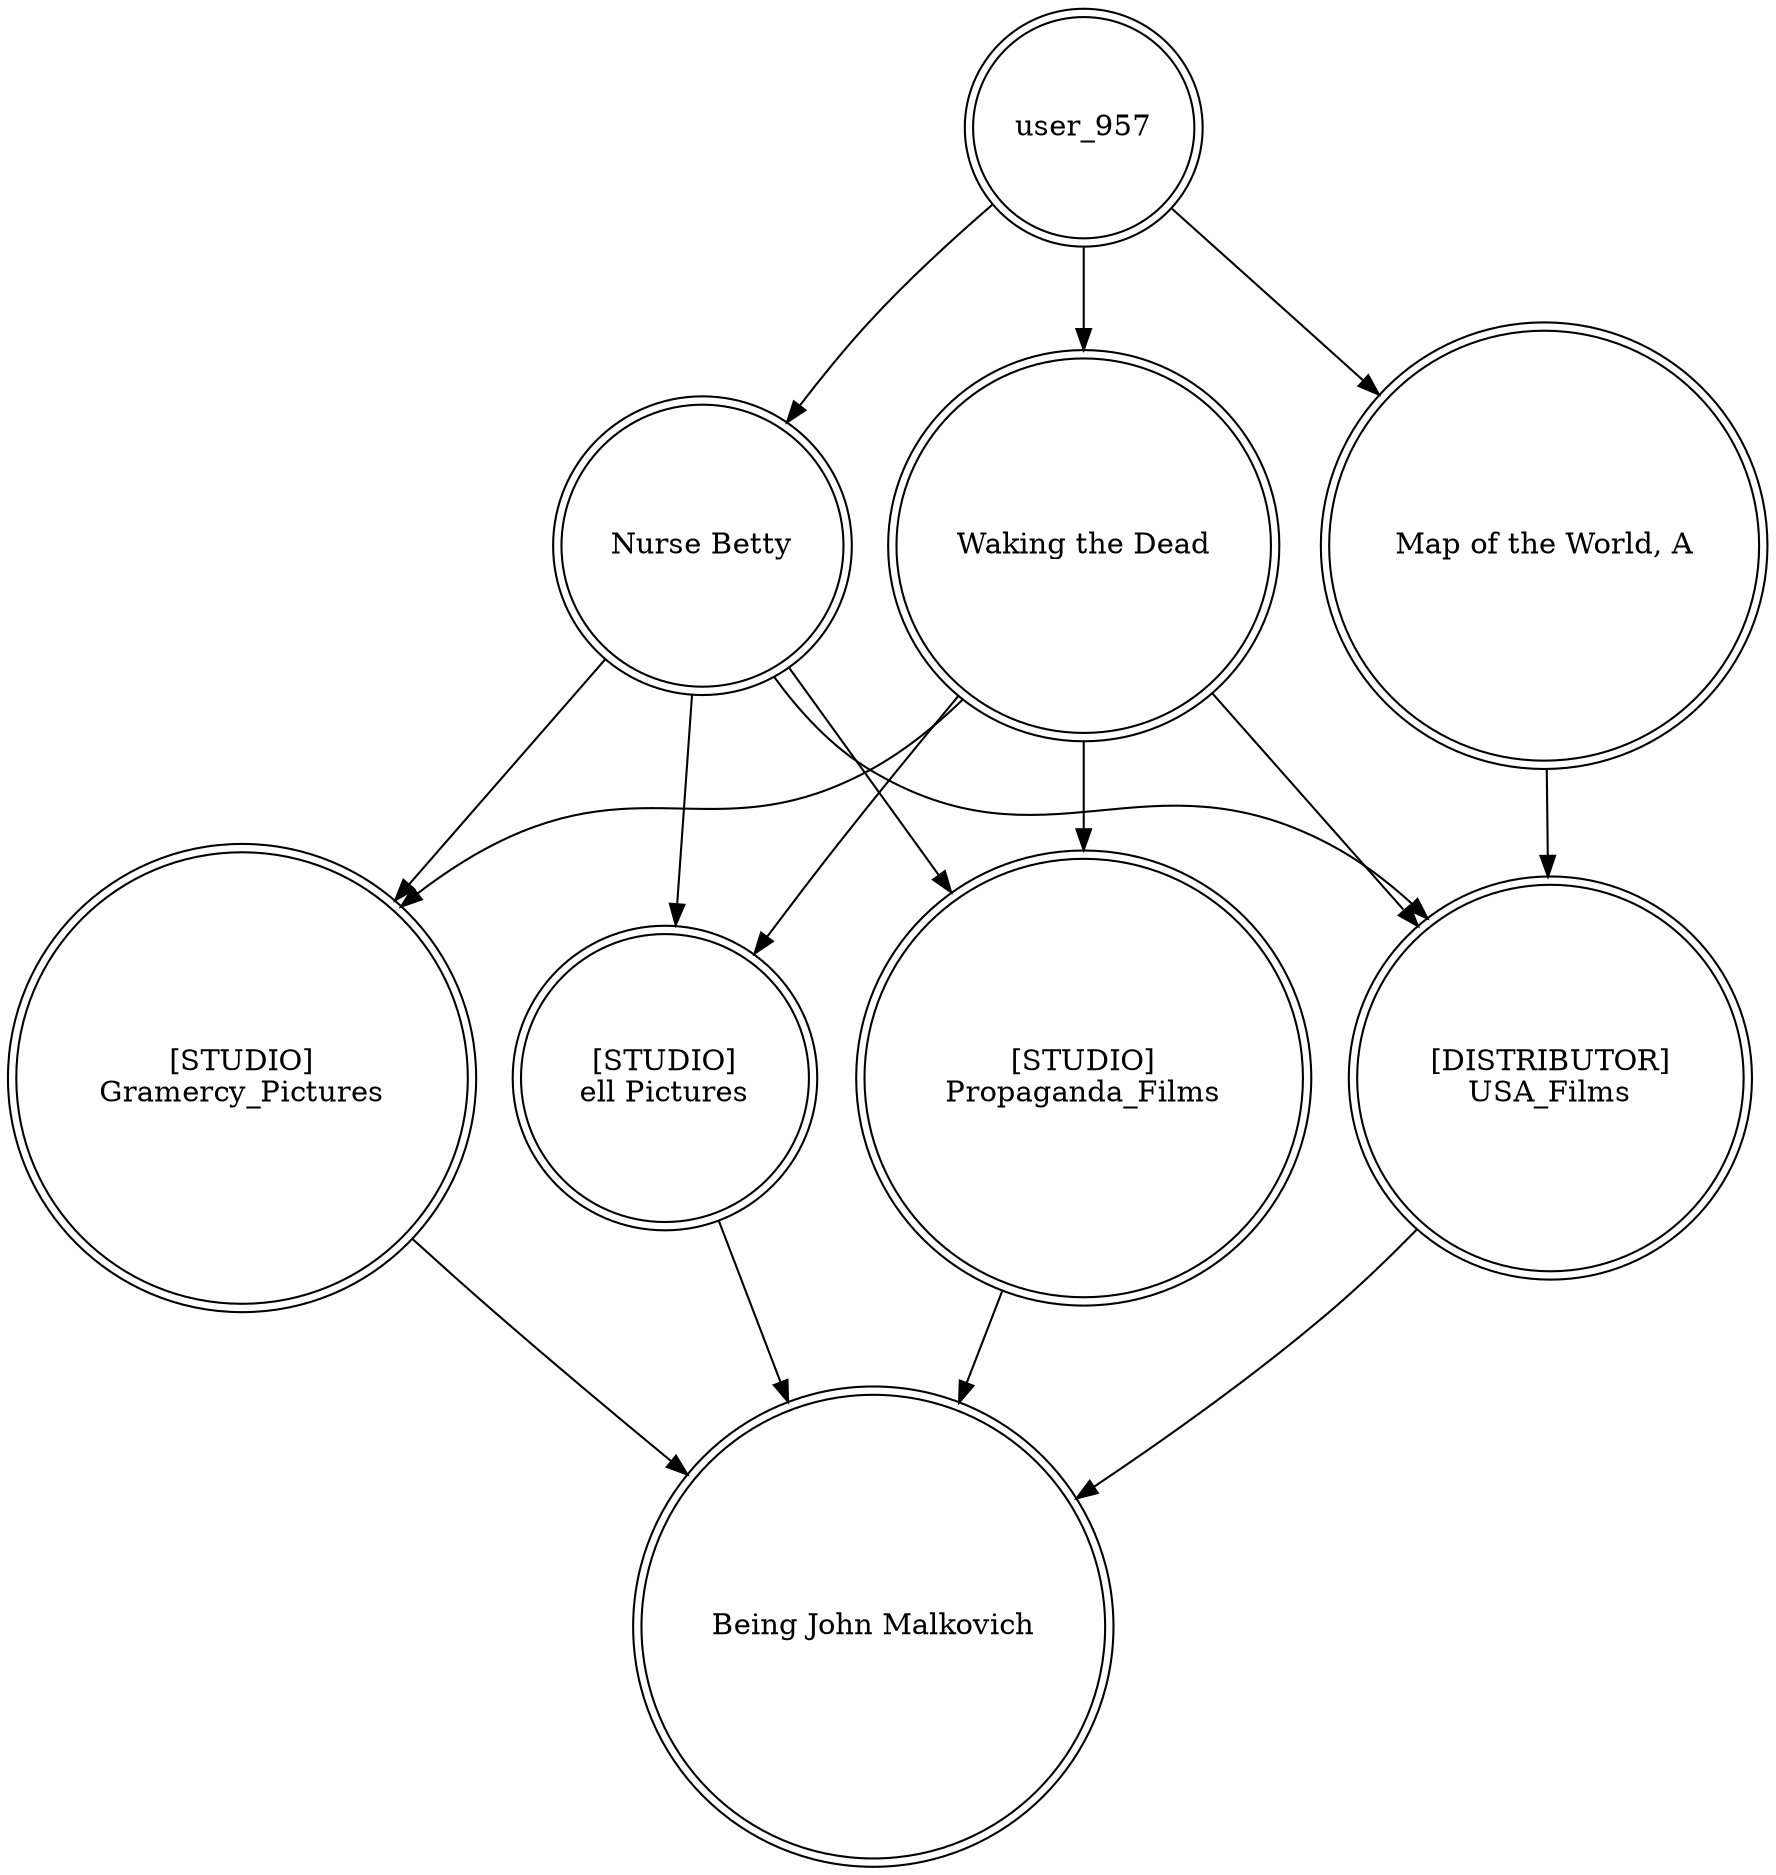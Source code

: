 digraph finite_state_machine {
	node [shape=doublecircle]
	"Waking the Dead" -> "[STUDIO]
Gramercy_Pictures"
	"[STUDIO]
ell Pictures" -> "Being John Malkovich"
	"Waking the Dead" -> "[STUDIO]
ell Pictures"
	"Nurse Betty" -> "[STUDIO]
Propaganda_Films"
	"Nurse Betty" -> "[STUDIO]
Gramercy_Pictures"
	user_957 -> "Nurse Betty"
	"[STUDIO]
Gramercy_Pictures" -> "Being John Malkovich"
	user_957 -> "Map of the World, A"
	"Map of the World, A" -> "[DISTRIBUTOR]
USA_Films"
	"[STUDIO]
Propaganda_Films" -> "Being John Malkovich"
	user_957 -> "Waking the Dead"
	"Nurse Betty" -> "[DISTRIBUTOR]
USA_Films"
	"[DISTRIBUTOR]
USA_Films" -> "Being John Malkovich"
	"Waking the Dead" -> "[STUDIO]
Propaganda_Films"
	"Nurse Betty" -> "[STUDIO]
ell Pictures"
	"Waking the Dead" -> "[DISTRIBUTOR]
USA_Films"
}

